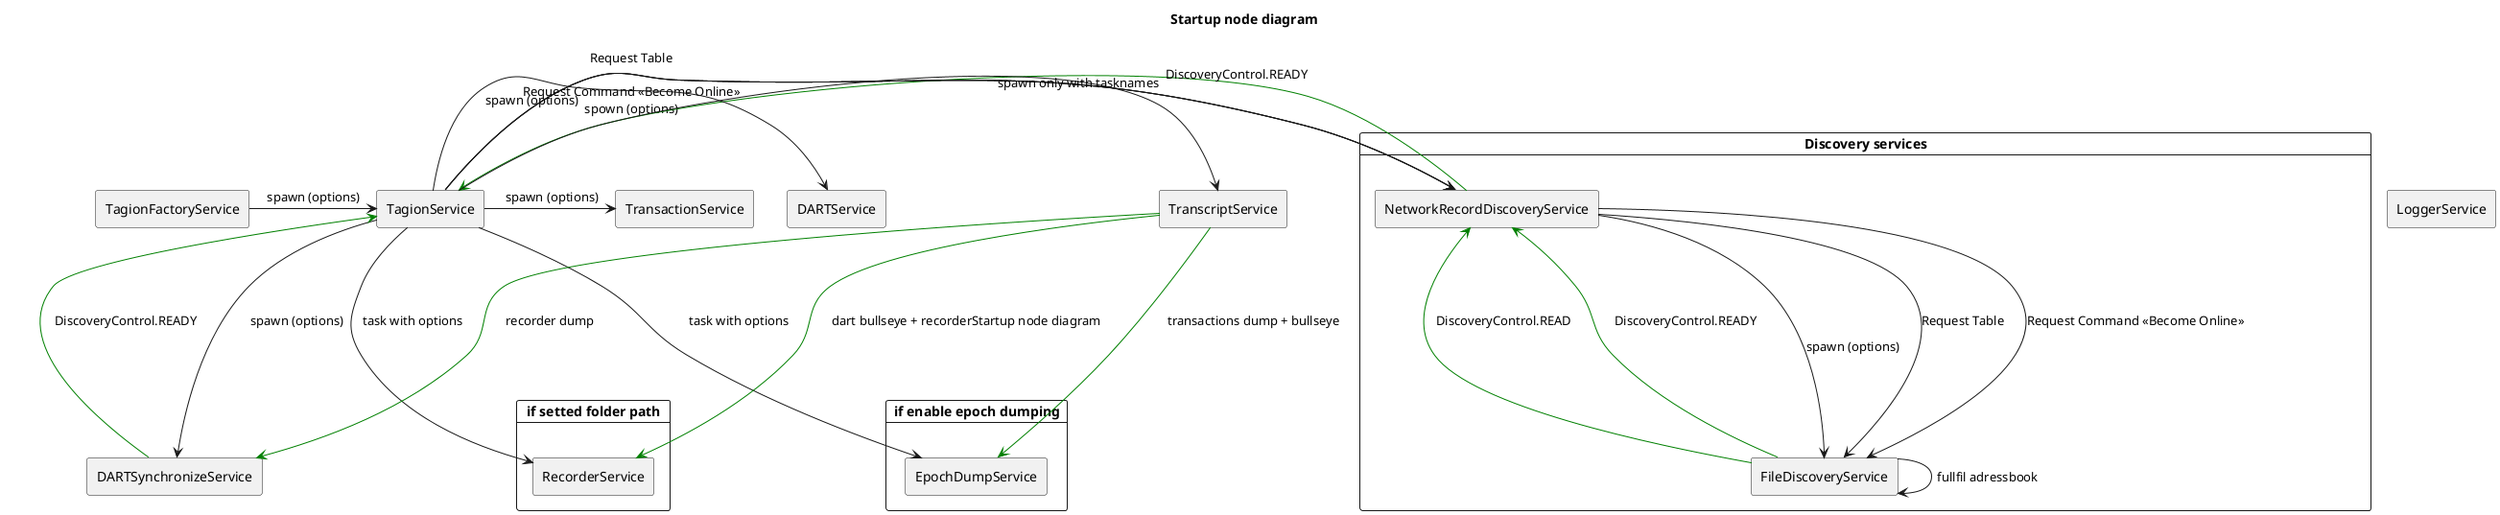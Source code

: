 @startuml Main startup node diagram
skinparam componentStyle rectangle
title Startup node diagram
    [LoggerService]
    [TagionFactoryService] -> [TagionService] : spawn (options)
    card "Discovery services" {
    [TagionService] -> [NetworkRecordDiscoveryService] : \n\n\nspown (options)
    [NetworkRecordDiscoveryService] -> [FileDiscoveryService] : \n\n\nspawn (options)
    }
    FileDiscoveryService -> FileDiscoveryService : fullfil adressbook
    FileDiscoveryService -[#green]--> NetworkRecordDiscoveryService : DiscoveryControl.READ
    NetworkRecordDiscoveryService -[#green]--> TagionService : DiscoveryControl.READY\n
    TagionService -> NetworkRecordDiscoveryService : Request Table\n\n\n
    NetworkRecordDiscoveryService -> FileDiscoveryService : Request Table
    FileDiscoveryService -[#green]--> NetworkRecordDiscoveryService : DiscoveryControl.READY
    TagionService -> [DARTSynchronizeService] :  spawn (options)
    TagionService -> [DARTService] : \n\nspawn (options)
    DARTSynchronizeService -[#green]--> TagionService : DiscoveryControl.READY
    TagionService -> NetworkRecordDiscoveryService : \nRequest Command <<Become Online>>
    NetworkRecordDiscoveryService -> FileDiscoveryService : Request Command <<Become Online>>
    card "if setted folder path" {
    TagionService -> [RecorderService] : task with options
    }
    card "if enable epoch dumping" {
    TagionService -> [EpochDumpService] : task with options
    }
    TagionService -> [TranscriptService] : spawn only with tasknames
    TranscriptService -[#green]--> DARTSynchronizeService : recorder dump
    TranscriptService -[#green]--> EpochDumpService : transactions dump + bullseye
    TranscriptService -[#green]--> RecorderService : dart bullseye + recorderStartup node diagram

    TagionService -> [TransactionService] : \n\n spawn (options)
@enduml